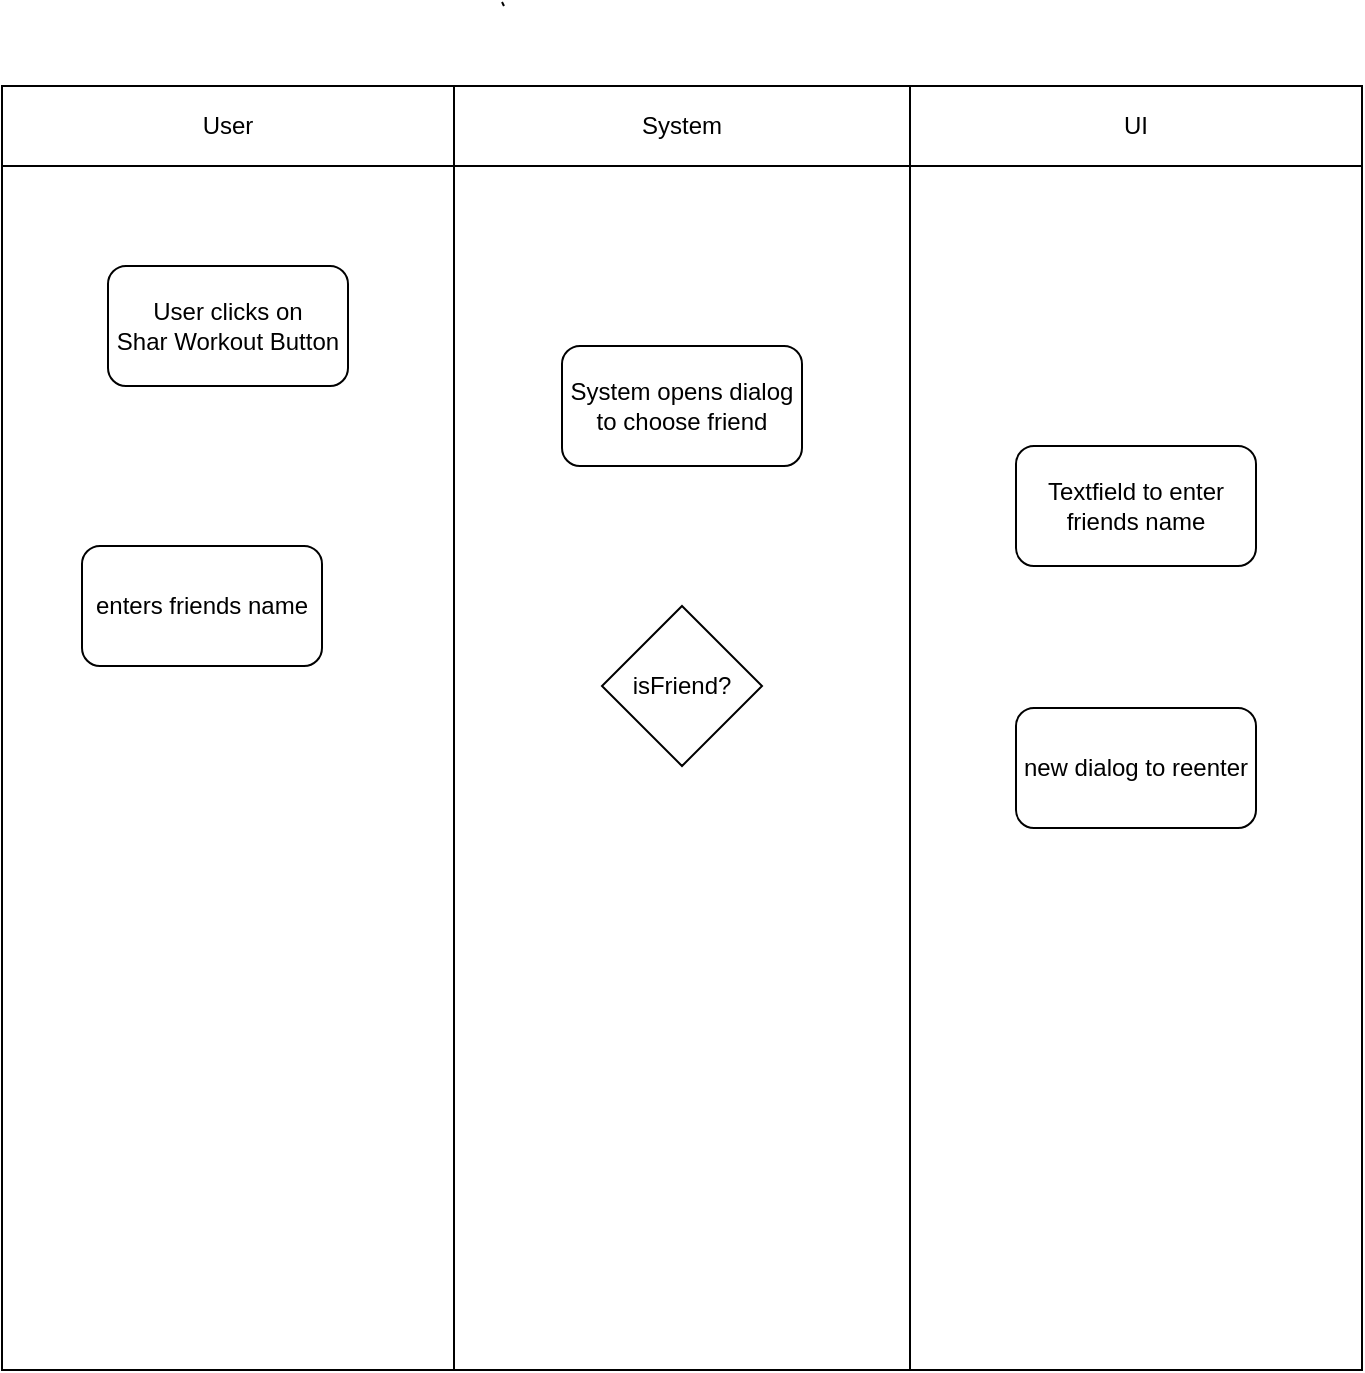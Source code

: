 <mxfile version="14.7.3" type="github">
  <diagram id="zbhJlE_m3GQ-zg8d2I9h" name="Page-1">
    <mxGraphModel dx="1295" dy="794" grid="1" gridSize="10" guides="1" tooltips="1" connect="1" arrows="1" fold="1" page="1" pageScale="1" pageWidth="827" pageHeight="1169" math="0" shadow="0">
      <root>
        <mxCell id="0" />
        <mxCell id="1" parent="0" />
        <mxCell id="vEmU18tk3T8YPeGTYRGj-15" value="" style="endArrow=none;html=1;" edge="1" parent="1">
          <mxGeometry width="50" height="50" relative="1" as="geometry">
            <mxPoint x="290.995" y="80" as="sourcePoint" />
            <mxPoint x="290" y="78" as="targetPoint" />
          </mxGeometry>
        </mxCell>
        <mxCell id="vEmU18tk3T8YPeGTYRGj-38" value="" style="shape=table;html=1;whiteSpace=wrap;startSize=0;container=1;collapsible=0;childLayout=tableLayout;" vertex="1" parent="1">
          <mxGeometry x="40" y="120" width="680" height="642" as="geometry" />
        </mxCell>
        <mxCell id="vEmU18tk3T8YPeGTYRGj-39" value="" style="shape=partialRectangle;html=1;whiteSpace=wrap;collapsible=0;dropTarget=0;pointerEvents=0;fillColor=none;top=0;left=0;bottom=0;right=0;points=[[0,0.5],[1,0.5]];portConstraint=eastwest;" vertex="1" parent="vEmU18tk3T8YPeGTYRGj-38">
          <mxGeometry width="680" height="40" as="geometry" />
        </mxCell>
        <mxCell id="vEmU18tk3T8YPeGTYRGj-40" value="User" style="shape=partialRectangle;html=1;whiteSpace=wrap;connectable=0;overflow=hidden;fillColor=none;top=0;left=0;bottom=0;right=0;" vertex="1" parent="vEmU18tk3T8YPeGTYRGj-39">
          <mxGeometry width="226" height="40" as="geometry" />
        </mxCell>
        <mxCell id="vEmU18tk3T8YPeGTYRGj-41" value="System" style="shape=partialRectangle;html=1;whiteSpace=wrap;connectable=0;overflow=hidden;fillColor=none;top=0;left=0;bottom=0;right=0;" vertex="1" parent="vEmU18tk3T8YPeGTYRGj-39">
          <mxGeometry x="226" width="228" height="40" as="geometry" />
        </mxCell>
        <mxCell id="vEmU18tk3T8YPeGTYRGj-42" value="UI" style="shape=partialRectangle;html=1;whiteSpace=wrap;connectable=0;overflow=hidden;fillColor=none;top=0;left=0;bottom=0;right=0;" vertex="1" parent="vEmU18tk3T8YPeGTYRGj-39">
          <mxGeometry x="454" width="226" height="40" as="geometry" />
        </mxCell>
        <mxCell id="vEmU18tk3T8YPeGTYRGj-43" value="" style="shape=partialRectangle;html=1;whiteSpace=wrap;collapsible=0;dropTarget=0;pointerEvents=0;fillColor=none;top=0;left=0;bottom=0;right=0;points=[[0,0.5],[1,0.5]];portConstraint=eastwest;" vertex="1" parent="vEmU18tk3T8YPeGTYRGj-38">
          <mxGeometry y="40" width="680" height="602" as="geometry" />
        </mxCell>
        <mxCell id="vEmU18tk3T8YPeGTYRGj-44" value="" style="shape=partialRectangle;html=1;whiteSpace=wrap;connectable=0;overflow=hidden;fillColor=none;top=0;left=0;bottom=0;right=0;" vertex="1" parent="vEmU18tk3T8YPeGTYRGj-43">
          <mxGeometry width="226" height="602" as="geometry" />
        </mxCell>
        <mxCell id="vEmU18tk3T8YPeGTYRGj-45" value="" style="shape=partialRectangle;html=1;whiteSpace=wrap;connectable=0;overflow=hidden;fillColor=none;top=0;left=0;bottom=0;right=0;" vertex="1" parent="vEmU18tk3T8YPeGTYRGj-43">
          <mxGeometry x="226" width="228" height="602" as="geometry" />
        </mxCell>
        <mxCell id="vEmU18tk3T8YPeGTYRGj-46" value="" style="shape=partialRectangle;html=1;whiteSpace=wrap;connectable=0;overflow=hidden;fillColor=none;top=0;left=0;bottom=0;right=0;" vertex="1" parent="vEmU18tk3T8YPeGTYRGj-43">
          <mxGeometry x="454" width="226" height="602" as="geometry" />
        </mxCell>
        <mxCell id="vEmU18tk3T8YPeGTYRGj-47" value="User clicks on&lt;br&gt;Shar Workout Button" style="rounded=1;whiteSpace=wrap;html=1;" vertex="1" parent="1">
          <mxGeometry x="93" y="210" width="120" height="60" as="geometry" />
        </mxCell>
        <mxCell id="vEmU18tk3T8YPeGTYRGj-49" value="System opens dialog to choose friend" style="rounded=1;whiteSpace=wrap;html=1;" vertex="1" parent="1">
          <mxGeometry x="320" y="250" width="120" height="60" as="geometry" />
        </mxCell>
        <mxCell id="vEmU18tk3T8YPeGTYRGj-50" value="Textfield to enter friends name" style="rounded=1;whiteSpace=wrap;html=1;" vertex="1" parent="1">
          <mxGeometry x="547" y="300" width="120" height="60" as="geometry" />
        </mxCell>
        <mxCell id="vEmU18tk3T8YPeGTYRGj-53" value="isFriend?" style="rhombus;whiteSpace=wrap;html=1;" vertex="1" parent="1">
          <mxGeometry x="340" y="380" width="80" height="80" as="geometry" />
        </mxCell>
        <mxCell id="vEmU18tk3T8YPeGTYRGj-54" value="enters friends name" style="rounded=1;whiteSpace=wrap;html=1;" vertex="1" parent="1">
          <mxGeometry x="80" y="350" width="120" height="60" as="geometry" />
        </mxCell>
        <mxCell id="vEmU18tk3T8YPeGTYRGj-55" value="new dialog to reenter" style="rounded=1;whiteSpace=wrap;html=1;" vertex="1" parent="1">
          <mxGeometry x="547" y="431" width="120" height="60" as="geometry" />
        </mxCell>
      </root>
    </mxGraphModel>
  </diagram>
</mxfile>
